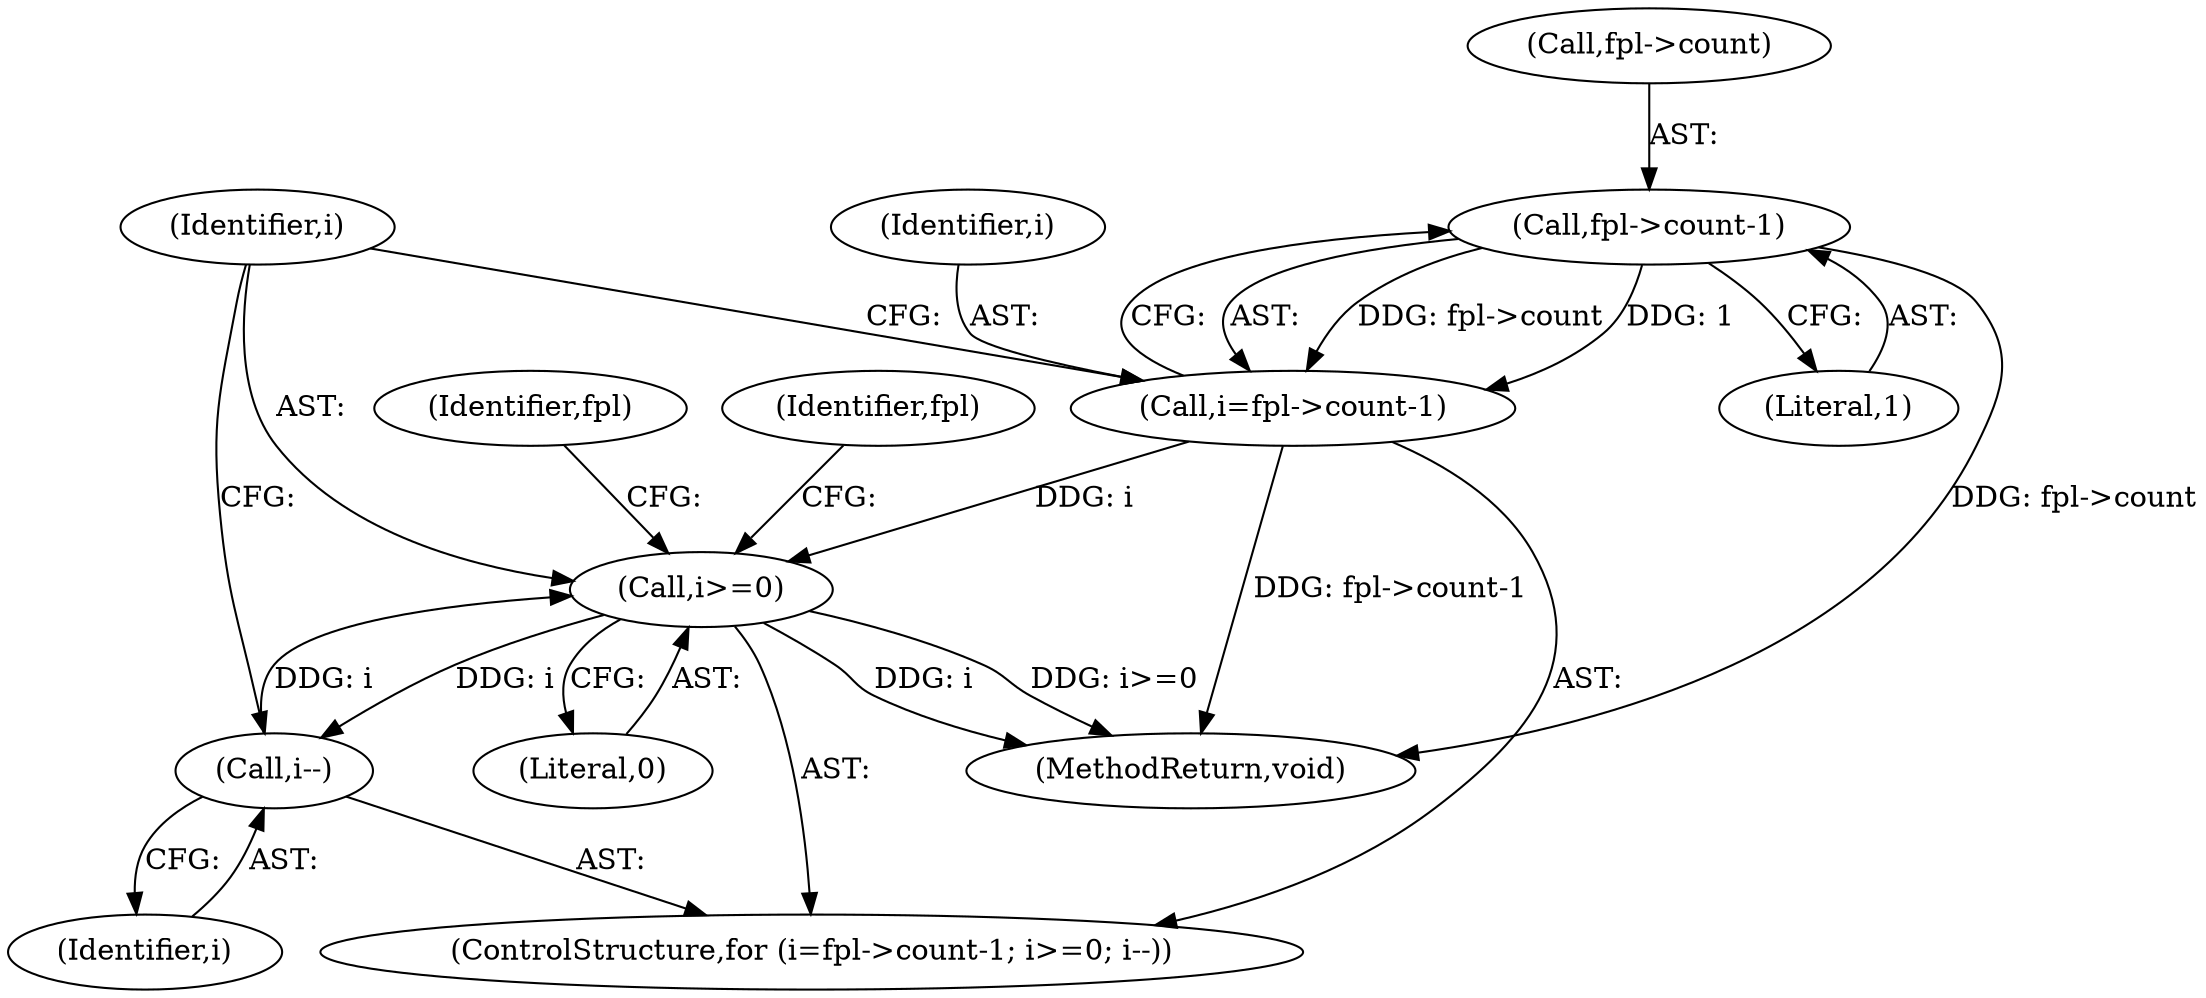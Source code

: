 digraph "0_linux_415e3d3e90ce9e18727e8843ae343eda5a58fad6@pointer" {
"1000121" [label="(Call,fpl->count-1)"];
"1000119" [label="(Call,i=fpl->count-1)"];
"1000126" [label="(Call,i>=0)"];
"1000129" [label="(Call,i--)"];
"1000122" [label="(Call,fpl->count)"];
"1000119" [label="(Call,i=fpl->count-1)"];
"1000134" [label="(Identifier,fpl)"];
"1000130" [label="(Identifier,i)"];
"1000126" [label="(Call,i>=0)"];
"1000121" [label="(Call,fpl->count-1)"];
"1000129" [label="(Call,i--)"];
"1000128" [label="(Literal,0)"];
"1000120" [label="(Identifier,i)"];
"1000125" [label="(Literal,1)"];
"1000139" [label="(Identifier,fpl)"];
"1000118" [label="(ControlStructure,for (i=fpl->count-1; i>=0; i--))"];
"1000143" [label="(MethodReturn,void)"];
"1000127" [label="(Identifier,i)"];
"1000121" -> "1000119"  [label="AST: "];
"1000121" -> "1000125"  [label="CFG: "];
"1000122" -> "1000121"  [label="AST: "];
"1000125" -> "1000121"  [label="AST: "];
"1000119" -> "1000121"  [label="CFG: "];
"1000121" -> "1000143"  [label="DDG: fpl->count"];
"1000121" -> "1000119"  [label="DDG: fpl->count"];
"1000121" -> "1000119"  [label="DDG: 1"];
"1000119" -> "1000118"  [label="AST: "];
"1000120" -> "1000119"  [label="AST: "];
"1000127" -> "1000119"  [label="CFG: "];
"1000119" -> "1000143"  [label="DDG: fpl->count-1"];
"1000119" -> "1000126"  [label="DDG: i"];
"1000126" -> "1000118"  [label="AST: "];
"1000126" -> "1000128"  [label="CFG: "];
"1000127" -> "1000126"  [label="AST: "];
"1000128" -> "1000126"  [label="AST: "];
"1000134" -> "1000126"  [label="CFG: "];
"1000139" -> "1000126"  [label="CFG: "];
"1000126" -> "1000143"  [label="DDG: i>=0"];
"1000126" -> "1000143"  [label="DDG: i"];
"1000129" -> "1000126"  [label="DDG: i"];
"1000126" -> "1000129"  [label="DDG: i"];
"1000129" -> "1000118"  [label="AST: "];
"1000129" -> "1000130"  [label="CFG: "];
"1000130" -> "1000129"  [label="AST: "];
"1000127" -> "1000129"  [label="CFG: "];
}
